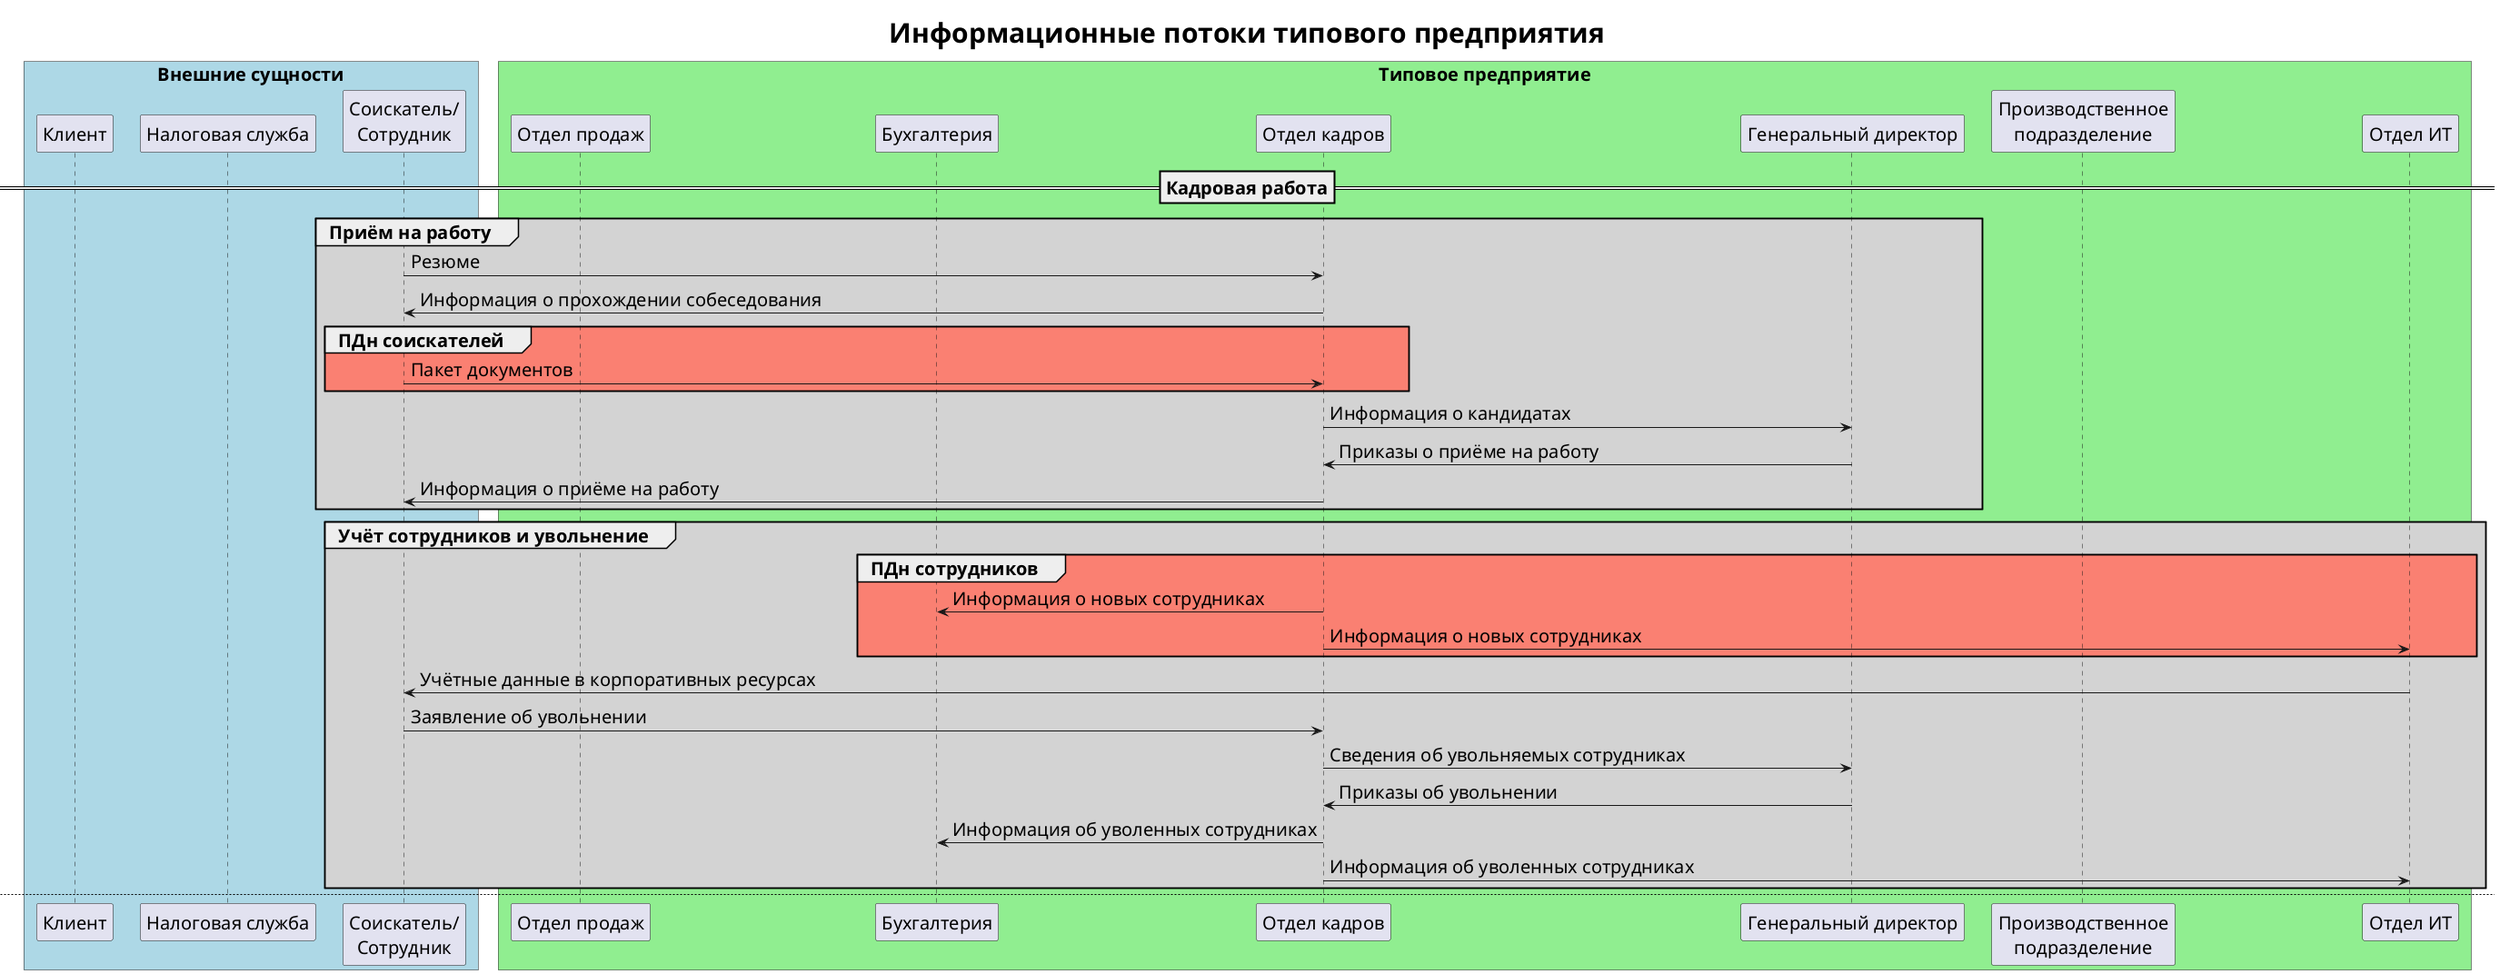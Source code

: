 @startuml ifd

title Информационные потоки типового предприятия

skinparam ParticipantPadding 10
skinparam BoxPadding 10
skinparam DefaultFontSize 20
skinparam TitleFontSize 30

box "Внешние сущности" #LightBlue 
participant "Клиент" as client
participant "Налоговая служба" as irs
participant "Соискатель/\nСотрудник" as candidate
end box

box "Типовое предприятие" #LightGreen
participant "Отдел продаж" as sales
participant "Бухгалтерия" as accounting
participant "Отдел кадров" as hr
participant "Генеральный директор" as ceo
participant "Производственное\nподразделение" as production
participant "Отдел ИТ" as it
end box

==Кадровая работа==

group #LightGray Приём на работу  
    candidate -> hr : Резюме
    hr -> candidate : Информация о прохождении собеседования
    group #Salmon ПДн соискателей
        candidate -> hr : Пакет документов
    end
    hr -> ceo : Информация о кандидатах
    ceo -> hr : Приказы о приёме на работу
    hr -> candidate : Информация о приёме на работу
end

group #LightGray Учёт сотрудников и увольнение  
    group #Salmon ПДн сотрудников
        hr -> accounting : Информация о новых сотрудниках
        hr -> it : Информация о новых сотрудниках
    end
    it -> candidate : Учётные данные в корпоративных ресурсах
    candidate -> hr : Заявление об увольнении
    hr -> ceo : Сведения об увольняемых сотрудниках
    ceo -> hr : Приказы об увольнении
    hr -> accounting : Информация об уволенных сотрудниках
    hr -> it : Информация об уволенных сотрудниках
end
newpage
==Деятельность предприятия==
group #LightGrey Предоставление услуг
    client -> sales : Заявка и техническое задание
    sales -> production : Техническое задание
    production -> sales : Обратная связь по ТЗ
    sales -> client : Обратная связь по ТЗ
    client -> sales : Согласованное ТЗ
    group #Salmon Коммерческая тайна
        client -> sales : Договор
        sales -> ceo : Договор с клиентом
        ceo -> sales : Подписанный договор
        sales -> client : Подписанный договор
    end
    sales -> production : Согласованное ТЗ
    sales -> production : Информация о начале работ
    production -> sales : Информация о выполненных работах
    sales -> client : Информация о выполненных работах
    group #Salmon Коммерческая тайна
        client -> sales : Информация об оплате по договору
    end

end
group #Salmon Коммерческая тайна
    sales -> accounting : Информация о проведённых сделках
    accounting -> ceo : Финансовая отчётность
end
accounting -> irs : Информация об уплате налогов
group #Salmon Отчётность по ИБ
    it -> ceo : Отчётность об обработке\nперсональных данных
    it -> ceo : Отчётность об обработке\nкоммерческой тайны
end

group #LightGray Поддержка и развитие ИТ и ИБ
    it -> ceo : Предложения по усовершенствованию ИТ-инфраструктуры
    ceo -> it : Приказ об усовершенствованию ИТ-инфраструктуры
    group #Salmon Коммерческая тайна
        it -> accounting : Запрос средств на реализацию проектов
        accounting -> it : Информация о выделенных средствах
    end
    it -> ceo : Отчётность по поддержке и усовершенствованию ИТ
    group #Salmon Коммерческая тайна
        it -> ceo : Предложения по реализации мер ИБ и внедрению СЗИ
        ceo -> it : Приказ о реализации мер ИБ и внедрению СЗИ
        it -> accounting : Запрос средств на реализацию проектов
        accounting -> it : Информация о выделенных средствах
        it -> ceo : Отчётность по поддержке и усовершенствованию ИБ
    end
end

newpage

==Оплата труда==

hr -> accounting : Информация о сверхурочной работе
hr -> ceo : Информация о сотруднках, подлежащих премированию
group #Salmon Коммерческая тайна
    ceo -> accounting : Приказ о назначении премии
    accounting -> sales : Информация о начислении з/п
    accounting -> accounting : Информация о начислении з/п
    accounting -> hr : Информация о начислении з/п
    accounting -> ceo : Информация о начислении з/п
    accounting -> production : Информация о начислении з/п
    accounting -> it : Информация о начислении з/п
end

==Техническая поддержка==

production -> it : Заявки на тех. поддержку
it -> production : Ответ на заявку
ceo -> it : Заявки на тех. поддержку
it -> ceo : Ответ на заявку
hr -> it : Заявки на тех. поддержку
it -> hr : Ответ на заявку
accounting -> it : Заявки на тех. поддержку
it -> accounting : Ответ на заявку
sales -> it : Заявки на тех. поддержку
it -> sales : Ответ на заявку

@enduml